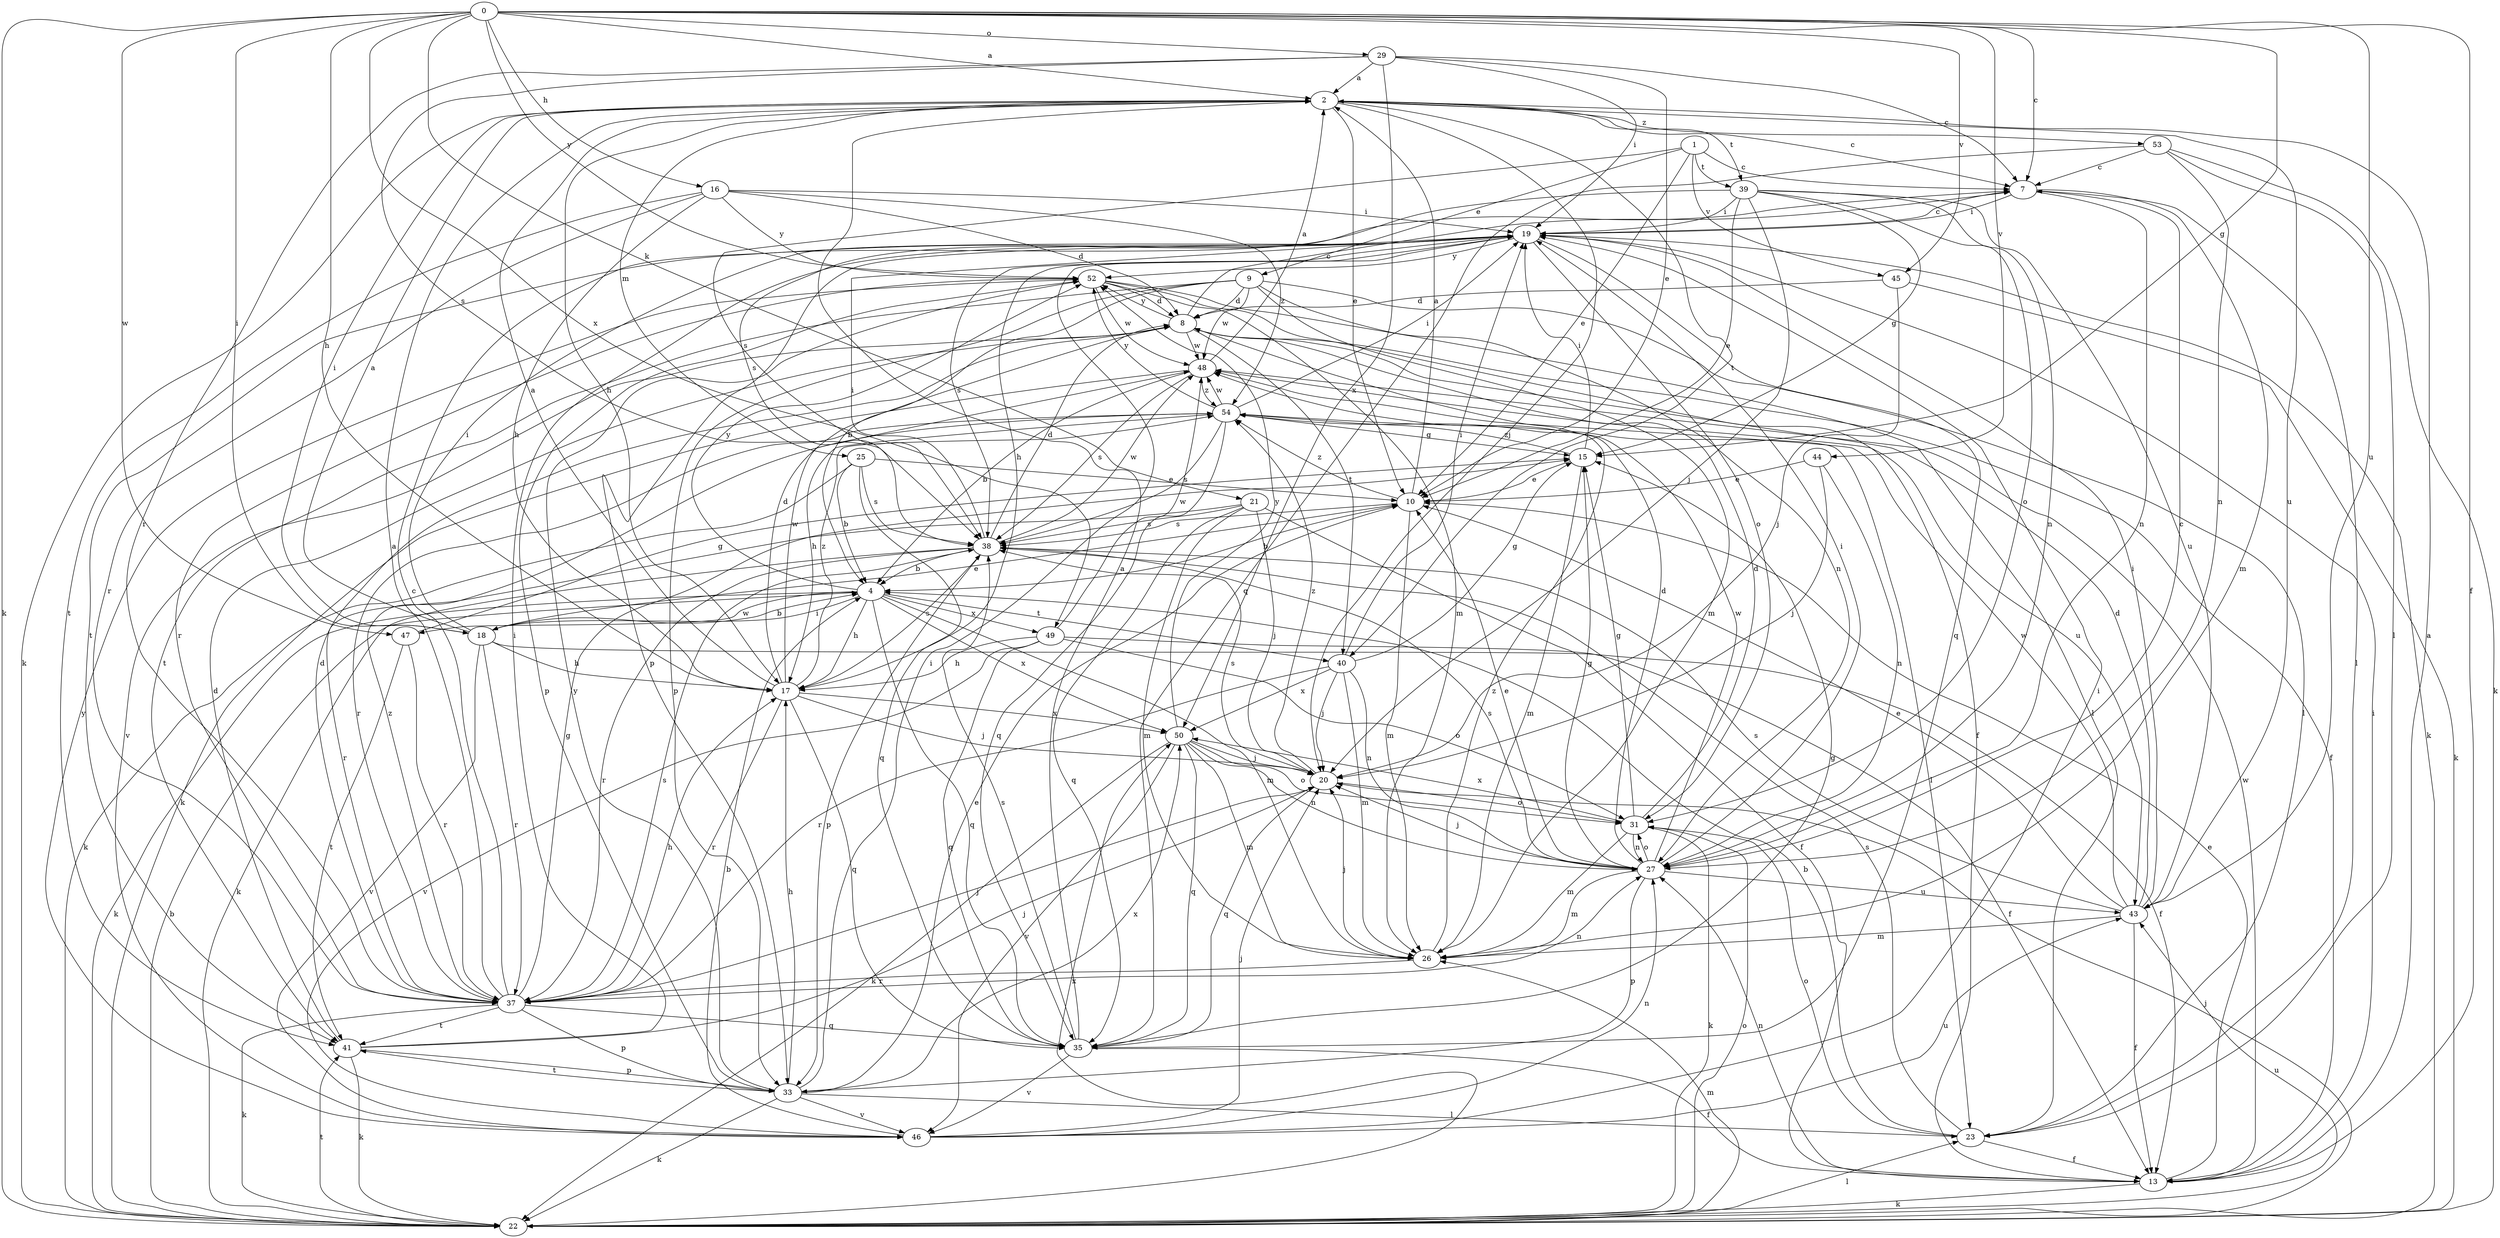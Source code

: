 strict digraph  {
0;
1;
2;
4;
7;
8;
9;
10;
13;
15;
16;
17;
18;
19;
20;
21;
22;
23;
25;
26;
27;
29;
31;
33;
35;
37;
38;
39;
40;
41;
43;
44;
45;
46;
47;
48;
49;
50;
52;
53;
54;
0 -> 2  [label=a];
0 -> 7  [label=c];
0 -> 13  [label=f];
0 -> 15  [label=g];
0 -> 16  [label=h];
0 -> 17  [label=h];
0 -> 18  [label=i];
0 -> 21  [label=k];
0 -> 22  [label=k];
0 -> 29  [label=o];
0 -> 43  [label=u];
0 -> 44  [label=v];
0 -> 45  [label=v];
0 -> 47  [label=w];
0 -> 49  [label=x];
0 -> 52  [label=y];
1 -> 7  [label=c];
1 -> 9  [label=e];
1 -> 10  [label=e];
1 -> 38  [label=s];
1 -> 39  [label=t];
1 -> 45  [label=v];
2 -> 7  [label=c];
2 -> 10  [label=e];
2 -> 17  [label=h];
2 -> 18  [label=i];
2 -> 20  [label=j];
2 -> 22  [label=k];
2 -> 25  [label=m];
2 -> 39  [label=t];
2 -> 40  [label=t];
2 -> 43  [label=u];
2 -> 53  [label=z];
4 -> 17  [label=h];
4 -> 18  [label=i];
4 -> 22  [label=k];
4 -> 26  [label=m];
4 -> 35  [label=q];
4 -> 40  [label=t];
4 -> 47  [label=w];
4 -> 49  [label=x];
4 -> 50  [label=x];
4 -> 52  [label=y];
7 -> 19  [label=i];
7 -> 23  [label=l];
7 -> 26  [label=m];
7 -> 27  [label=n];
8 -> 7  [label=c];
8 -> 13  [label=f];
8 -> 40  [label=t];
8 -> 46  [label=v];
8 -> 48  [label=w];
8 -> 52  [label=y];
9 -> 4  [label=b];
9 -> 8  [label=d];
9 -> 23  [label=l];
9 -> 26  [label=m];
9 -> 27  [label=n];
9 -> 33  [label=p];
9 -> 41  [label=t];
9 -> 48  [label=w];
10 -> 2  [label=a];
10 -> 4  [label=b];
10 -> 26  [label=m];
10 -> 38  [label=s];
10 -> 54  [label=z];
13 -> 2  [label=a];
13 -> 10  [label=e];
13 -> 19  [label=i];
13 -> 22  [label=k];
13 -> 27  [label=n];
13 -> 48  [label=w];
15 -> 10  [label=e];
15 -> 19  [label=i];
15 -> 26  [label=m];
15 -> 54  [label=z];
16 -> 8  [label=d];
16 -> 17  [label=h];
16 -> 19  [label=i];
16 -> 37  [label=r];
16 -> 41  [label=t];
16 -> 52  [label=y];
16 -> 54  [label=z];
17 -> 2  [label=a];
17 -> 8  [label=d];
17 -> 20  [label=j];
17 -> 35  [label=q];
17 -> 37  [label=r];
17 -> 38  [label=s];
17 -> 48  [label=w];
17 -> 50  [label=x];
17 -> 54  [label=z];
18 -> 2  [label=a];
18 -> 4  [label=b];
18 -> 10  [label=e];
18 -> 13  [label=f];
18 -> 17  [label=h];
18 -> 19  [label=i];
18 -> 37  [label=r];
18 -> 46  [label=v];
19 -> 7  [label=c];
19 -> 17  [label=h];
19 -> 22  [label=k];
19 -> 31  [label=o];
19 -> 33  [label=p];
19 -> 35  [label=q];
19 -> 38  [label=s];
19 -> 41  [label=t];
19 -> 52  [label=y];
20 -> 31  [label=o];
20 -> 35  [label=q];
20 -> 38  [label=s];
20 -> 54  [label=z];
21 -> 13  [label=f];
21 -> 20  [label=j];
21 -> 26  [label=m];
21 -> 35  [label=q];
21 -> 37  [label=r];
21 -> 38  [label=s];
22 -> 4  [label=b];
22 -> 20  [label=j];
22 -> 23  [label=l];
22 -> 26  [label=m];
22 -> 31  [label=o];
22 -> 41  [label=t];
22 -> 43  [label=u];
22 -> 50  [label=x];
23 -> 4  [label=b];
23 -> 13  [label=f];
23 -> 31  [label=o];
23 -> 38  [label=s];
25 -> 4  [label=b];
25 -> 10  [label=e];
25 -> 22  [label=k];
25 -> 35  [label=q];
25 -> 38  [label=s];
26 -> 20  [label=j];
26 -> 37  [label=r];
26 -> 54  [label=z];
27 -> 7  [label=c];
27 -> 8  [label=d];
27 -> 10  [label=e];
27 -> 15  [label=g];
27 -> 19  [label=i];
27 -> 20  [label=j];
27 -> 26  [label=m];
27 -> 31  [label=o];
27 -> 33  [label=p];
27 -> 38  [label=s];
27 -> 43  [label=u];
27 -> 48  [label=w];
29 -> 2  [label=a];
29 -> 7  [label=c];
29 -> 10  [label=e];
29 -> 19  [label=i];
29 -> 37  [label=r];
29 -> 38  [label=s];
29 -> 50  [label=x];
31 -> 8  [label=d];
31 -> 15  [label=g];
31 -> 22  [label=k];
31 -> 26  [label=m];
31 -> 27  [label=n];
31 -> 50  [label=x];
33 -> 10  [label=e];
33 -> 17  [label=h];
33 -> 19  [label=i];
33 -> 22  [label=k];
33 -> 23  [label=l];
33 -> 41  [label=t];
33 -> 46  [label=v];
33 -> 50  [label=x];
33 -> 52  [label=y];
35 -> 2  [label=a];
35 -> 13  [label=f];
35 -> 15  [label=g];
35 -> 38  [label=s];
35 -> 46  [label=v];
37 -> 2  [label=a];
37 -> 7  [label=c];
37 -> 8  [label=d];
37 -> 15  [label=g];
37 -> 17  [label=h];
37 -> 20  [label=j];
37 -> 22  [label=k];
37 -> 27  [label=n];
37 -> 33  [label=p];
37 -> 35  [label=q];
37 -> 38  [label=s];
37 -> 41  [label=t];
37 -> 54  [label=z];
38 -> 4  [label=b];
38 -> 8  [label=d];
38 -> 19  [label=i];
38 -> 22  [label=k];
38 -> 33  [label=p];
38 -> 37  [label=r];
38 -> 48  [label=w];
39 -> 10  [label=e];
39 -> 15  [label=g];
39 -> 19  [label=i];
39 -> 20  [label=j];
39 -> 27  [label=n];
39 -> 31  [label=o];
39 -> 38  [label=s];
39 -> 43  [label=u];
40 -> 15  [label=g];
40 -> 19  [label=i];
40 -> 20  [label=j];
40 -> 26  [label=m];
40 -> 27  [label=n];
40 -> 37  [label=r];
40 -> 50  [label=x];
41 -> 8  [label=d];
41 -> 19  [label=i];
41 -> 20  [label=j];
41 -> 22  [label=k];
41 -> 33  [label=p];
43 -> 8  [label=d];
43 -> 10  [label=e];
43 -> 13  [label=f];
43 -> 19  [label=i];
43 -> 26  [label=m];
43 -> 38  [label=s];
43 -> 48  [label=w];
44 -> 10  [label=e];
44 -> 20  [label=j];
44 -> 27  [label=n];
45 -> 8  [label=d];
45 -> 20  [label=j];
45 -> 22  [label=k];
46 -> 4  [label=b];
46 -> 19  [label=i];
46 -> 20  [label=j];
46 -> 27  [label=n];
46 -> 43  [label=u];
46 -> 52  [label=y];
47 -> 15  [label=g];
47 -> 37  [label=r];
47 -> 41  [label=t];
48 -> 2  [label=a];
48 -> 4  [label=b];
48 -> 22  [label=k];
48 -> 38  [label=s];
48 -> 43  [label=u];
48 -> 54  [label=z];
49 -> 13  [label=f];
49 -> 17  [label=h];
49 -> 31  [label=o];
49 -> 35  [label=q];
49 -> 46  [label=v];
49 -> 48  [label=w];
50 -> 20  [label=j];
50 -> 22  [label=k];
50 -> 26  [label=m];
50 -> 27  [label=n];
50 -> 31  [label=o];
50 -> 35  [label=q];
50 -> 46  [label=v];
50 -> 52  [label=y];
52 -> 8  [label=d];
52 -> 13  [label=f];
52 -> 23  [label=l];
52 -> 26  [label=m];
52 -> 33  [label=p];
52 -> 37  [label=r];
52 -> 48  [label=w];
53 -> 7  [label=c];
53 -> 22  [label=k];
53 -> 23  [label=l];
53 -> 27  [label=n];
53 -> 35  [label=q];
54 -> 15  [label=g];
54 -> 17  [label=h];
54 -> 19  [label=i];
54 -> 23  [label=l];
54 -> 35  [label=q];
54 -> 37  [label=r];
54 -> 38  [label=s];
54 -> 48  [label=w];
54 -> 52  [label=y];
}
